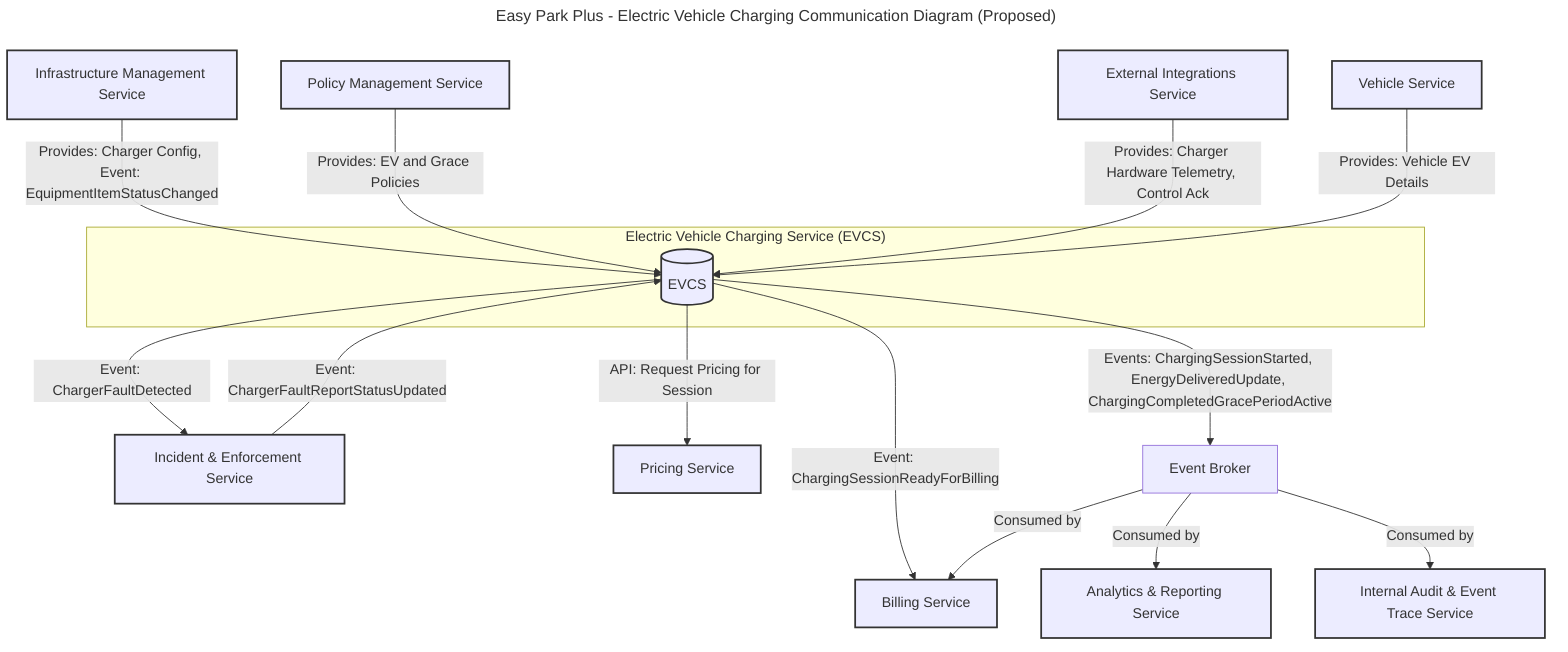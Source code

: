 ---
title: Easy Park Plus - Electric Vehicle Charging Communication Diagram (Proposed)
---

graph TD
    subgraph "Electric Vehicle Charging Service (EVCS)"
        EVCS[(EVCS)]
    end

    %% Data & Events Consumed by EVCS
    IMS[Infrastructure Management Service] -->|Provides: Charger Config, Event: EquipmentItemStatusChanged| EVCS
    PMS[Policy Management Service] -->|Provides: EV and Grace Policies| EVCS
    EIS[External Integrations Service] -->|Provides: Charger Hardware Telemetry, Control Ack| EVCS
    VS[Vehicle Service] -->|Provides: Vehicle EV Details| EVCS
    IES[Incident & Enforcement Service] -->|Event: ChargerFaultReportStatusUpdated| EVCS

    %% Services Called & Events Published by EVCS
    EVCS --> |API: Request Pricing for Session| PS[Pricing Service]
    EVCS --> |Event: ChargingSessionReadyForBilling| BS[Billing Service]
    EVCS --> |Event: ChargerFaultDetected| IES

    %% General Event Publishing by EVCS
    EVCS -->|"Events: ChargingSessionStarted, EnergyDeliveredUpdate, ChargingCompletedGracePeriodActive"| EventBroker[Event Broker]
    EventBroker -->|Consumed by| ARS[Analytics & Reporting Service]
    EventBroker -->|Consumed by| IAETS[Internal Audit & Event Trace Service]
    EventBroker -->|Consumed by| BS

    classDef service fill:#lightyellow,stroke:#333,stroke-width:2px;
    class EVCS,IMS,PMS,EIS,VS,PS,BS,IES,ARS,IAETS service;
    class EventBroker fill:#lightblue,stroke:#333,stroke-width:2px;